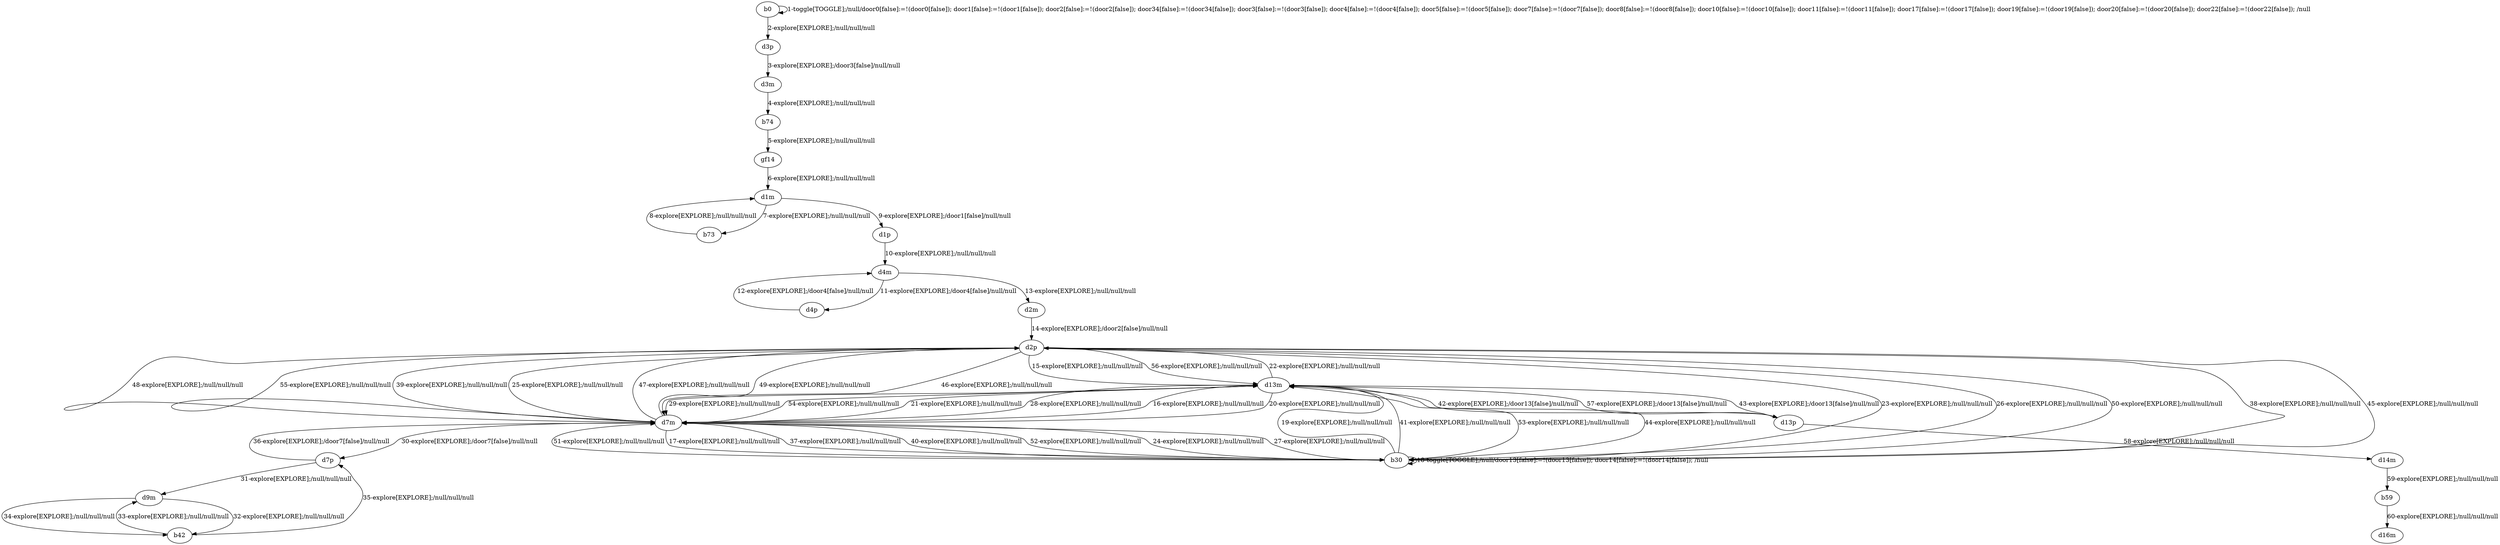 # Total number of goals covered by this test: 1
# b59 --> d16m

digraph g {
"b0" -> "b0" [label = "1-toggle[TOGGLE];/null/door0[false]:=!(door0[false]); door1[false]:=!(door1[false]); door2[false]:=!(door2[false]); door34[false]:=!(door34[false]); door3[false]:=!(door3[false]); door4[false]:=!(door4[false]); door5[false]:=!(door5[false]); door7[false]:=!(door7[false]); door8[false]:=!(door8[false]); door10[false]:=!(door10[false]); door11[false]:=!(door11[false]); door17[false]:=!(door17[false]); door19[false]:=!(door19[false]); door20[false]:=!(door20[false]); door22[false]:=!(door22[false]); /null"];
"b0" -> "d3p" [label = "2-explore[EXPLORE];/null/null/null"];
"d3p" -> "d3m" [label = "3-explore[EXPLORE];/door3[false]/null/null"];
"d3m" -> "b74" [label = "4-explore[EXPLORE];/null/null/null"];
"b74" -> "gf14" [label = "5-explore[EXPLORE];/null/null/null"];
"gf14" -> "d1m" [label = "6-explore[EXPLORE];/null/null/null"];
"d1m" -> "b73" [label = "7-explore[EXPLORE];/null/null/null"];
"b73" -> "d1m" [label = "8-explore[EXPLORE];/null/null/null"];
"d1m" -> "d1p" [label = "9-explore[EXPLORE];/door1[false]/null/null"];
"d1p" -> "d4m" [label = "10-explore[EXPLORE];/null/null/null"];
"d4m" -> "d4p" [label = "11-explore[EXPLORE];/door4[false]/null/null"];
"d4p" -> "d4m" [label = "12-explore[EXPLORE];/door4[false]/null/null"];
"d4m" -> "d2m" [label = "13-explore[EXPLORE];/null/null/null"];
"d2m" -> "d2p" [label = "14-explore[EXPLORE];/door2[false]/null/null"];
"d2p" -> "d13m" [label = "15-explore[EXPLORE];/null/null/null"];
"d13m" -> "d7m" [label = "16-explore[EXPLORE];/null/null/null"];
"d7m" -> "b30" [label = "17-explore[EXPLORE];/null/null/null"];
"b30" -> "b30" [label = "18-toggle[TOGGLE];/null/door13[false]:=!(door13[false]); door14[false]:=!(door14[false]); /null"];
"b30" -> "d13m" [label = "19-explore[EXPLORE];/null/null/null"];
"d13m" -> "d7m" [label = "20-explore[EXPLORE];/null/null/null"];
"d7m" -> "d13m" [label = "21-explore[EXPLORE];/null/null/null"];
"d13m" -> "d2p" [label = "22-explore[EXPLORE];/null/null/null"];
"d2p" -> "b30" [label = "23-explore[EXPLORE];/null/null/null"];
"b30" -> "d7m" [label = "24-explore[EXPLORE];/null/null/null"];
"d7m" -> "d2p" [label = "25-explore[EXPLORE];/null/null/null"];
"d2p" -> "b30" [label = "26-explore[EXPLORE];/null/null/null"];
"b30" -> "d7m" [label = "27-explore[EXPLORE];/null/null/null"];
"d7m" -> "d13m" [label = "28-explore[EXPLORE];/null/null/null"];
"d13m" -> "d7m" [label = "29-explore[EXPLORE];/null/null/null"];
"d7m" -> "d7p" [label = "30-explore[EXPLORE];/door7[false]/null/null"];
"d7p" -> "d9m" [label = "31-explore[EXPLORE];/null/null/null"];
"d9m" -> "b42" [label = "32-explore[EXPLORE];/null/null/null"];
"b42" -> "d9m" [label = "33-explore[EXPLORE];/null/null/null"];
"d9m" -> "b42" [label = "34-explore[EXPLORE];/null/null/null"];
"b42" -> "d7p" [label = "35-explore[EXPLORE];/null/null/null"];
"d7p" -> "d7m" [label = "36-explore[EXPLORE];/door7[false]/null/null"];
"d7m" -> "b30" [label = "37-explore[EXPLORE];/null/null/null"];
"b30" -> "d2p" [label = "38-explore[EXPLORE];/null/null/null"];
"d2p" -> "d7m" [label = "39-explore[EXPLORE];/null/null/null"];
"d7m" -> "b30" [label = "40-explore[EXPLORE];/null/null/null"];
"b30" -> "d13m" [label = "41-explore[EXPLORE];/null/null/null"];
"d13m" -> "d13p" [label = "42-explore[EXPLORE];/door13[false]/null/null"];
"d13p" -> "d13m" [label = "43-explore[EXPLORE];/door13[false]/null/null"];
"d13m" -> "b30" [label = "44-explore[EXPLORE];/null/null/null"];
"b30" -> "d2p" [label = "45-explore[EXPLORE];/null/null/null"];
"d2p" -> "d7m" [label = "46-explore[EXPLORE];/null/null/null"];
"d7m" -> "d2p" [label = "47-explore[EXPLORE];/null/null/null"];
"d2p" -> "d7m" [label = "48-explore[EXPLORE];/null/null/null"];
"d7m" -> "d2p" [label = "49-explore[EXPLORE];/null/null/null"];
"d2p" -> "b30" [label = "50-explore[EXPLORE];/null/null/null"];
"b30" -> "d7m" [label = "51-explore[EXPLORE];/null/null/null"];
"d7m" -> "b30" [label = "52-explore[EXPLORE];/null/null/null"];
"b30" -> "d13m" [label = "53-explore[EXPLORE];/null/null/null"];
"d13m" -> "d7m" [label = "54-explore[EXPLORE];/null/null/null"];
"d7m" -> "d2p" [label = "55-explore[EXPLORE];/null/null/null"];
"d2p" -> "d13m" [label = "56-explore[EXPLORE];/null/null/null"];
"d13m" -> "d13p" [label = "57-explore[EXPLORE];/door13[false]/null/null"];
"d13p" -> "d14m" [label = "58-explore[EXPLORE];/null/null/null"];
"d14m" -> "b59" [label = "59-explore[EXPLORE];/null/null/null"];
"b59" -> "d16m" [label = "60-explore[EXPLORE];/null/null/null"];
}